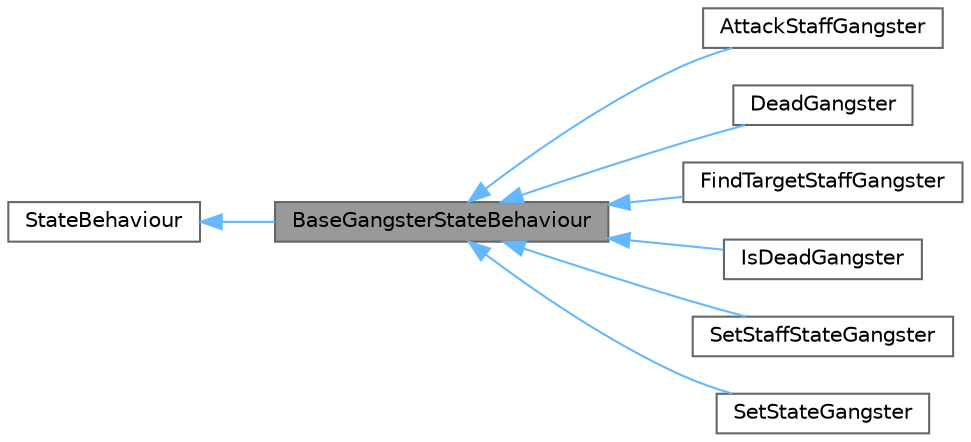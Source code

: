 digraph "BaseGangsterStateBehaviour"
{
 // LATEX_PDF_SIZE
  bgcolor="transparent";
  edge [fontname=Helvetica,fontsize=10,labelfontname=Helvetica,labelfontsize=10];
  node [fontname=Helvetica,fontsize=10,shape=box,height=0.2,width=0.4];
  rankdir="LR";
  Node1 [id="Node000001",label="BaseGangsterStateBehaviour",height=0.2,width=0.4,color="gray40", fillcolor="grey60", style="filled", fontcolor="black",tooltip=" "];
  Node2 -> Node1 [id="edge8_Node000001_Node000002",dir="back",color="steelblue1",style="solid",tooltip=" "];
  Node2 [id="Node000002",label="StateBehaviour",height=0.2,width=0.4,color="gray40", fillcolor="white", style="filled",tooltip=" "];
  Node1 -> Node3 [id="edge9_Node000001_Node000003",dir="back",color="steelblue1",style="solid",tooltip=" "];
  Node3 [id="Node000003",label="AttackStaffGangster",height=0.2,width=0.4,color="gray40", fillcolor="white", style="filled",URL="$class_attack_staff_gangster.html",tooltip=" "];
  Node1 -> Node4 [id="edge10_Node000001_Node000004",dir="back",color="steelblue1",style="solid",tooltip=" "];
  Node4 [id="Node000004",label="DeadGangster",height=0.2,width=0.4,color="gray40", fillcolor="white", style="filled",URL="$class_dead_gangster.html",tooltip=" "];
  Node1 -> Node5 [id="edge11_Node000001_Node000005",dir="back",color="steelblue1",style="solid",tooltip=" "];
  Node5 [id="Node000005",label="FindTargetStaffGangster",height=0.2,width=0.4,color="gray40", fillcolor="white", style="filled",URL="$class_find_target_staff_gangster.html",tooltip=" "];
  Node1 -> Node6 [id="edge12_Node000001_Node000006",dir="back",color="steelblue1",style="solid",tooltip=" "];
  Node6 [id="Node000006",label="IsDeadGangster",height=0.2,width=0.4,color="gray40", fillcolor="white", style="filled",URL="$class_is_dead_gangster.html",tooltip=" "];
  Node1 -> Node7 [id="edge13_Node000001_Node000007",dir="back",color="steelblue1",style="solid",tooltip=" "];
  Node7 [id="Node000007",label="SetStaffStateGangster",height=0.2,width=0.4,color="gray40", fillcolor="white", style="filled",URL="$class_set_staff_state_gangster.html",tooltip=" "];
  Node1 -> Node8 [id="edge14_Node000001_Node000008",dir="back",color="steelblue1",style="solid",tooltip=" "];
  Node8 [id="Node000008",label="SetStateGangster",height=0.2,width=0.4,color="gray40", fillcolor="white", style="filled",URL="$class_set_state_gangster.html",tooltip=" "];
}
